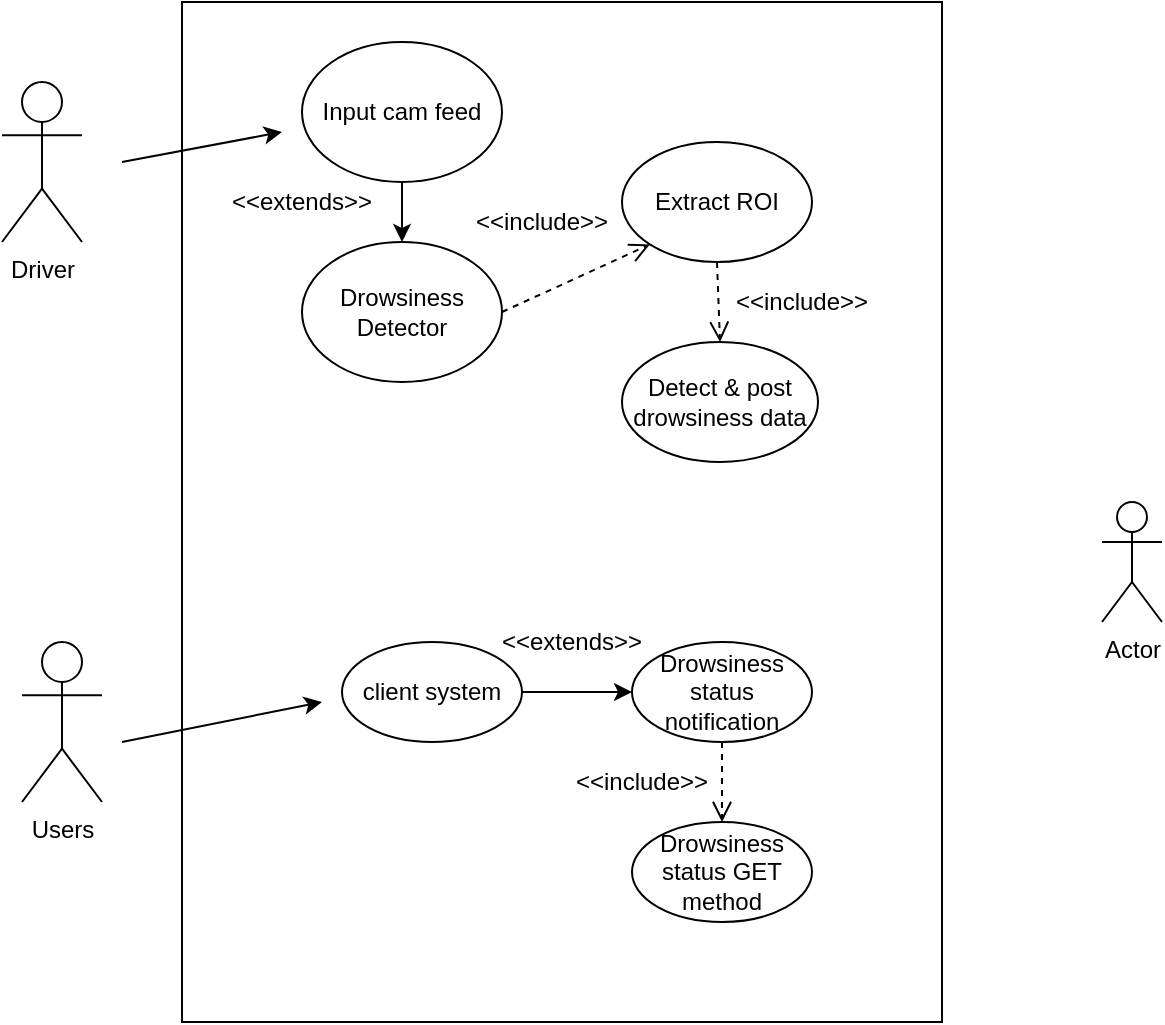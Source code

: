 <mxfile version="14.1.8" type="github">
  <diagram id="rVYyxoajfwzZvBVO0V4h" name="Page-1">
    <mxGraphModel dx="526" dy="264" grid="1" gridSize="10" guides="1" tooltips="1" connect="1" arrows="1" fold="1" page="1" pageScale="1" pageWidth="850" pageHeight="1100" math="0" shadow="0">
      <root>
        <mxCell id="0" />
        <mxCell id="1" parent="0" />
        <mxCell id="I6dQO1a8oMifDUHwkLTG-2" value="" style="whiteSpace=wrap;html=1;" vertex="1" parent="1">
          <mxGeometry x="230" y="70" width="380" height="510" as="geometry" />
        </mxCell>
        <mxCell id="I6dQO1a8oMifDUHwkLTG-5" value="Actor" style="shape=umlActor;verticalLabelPosition=bottom;verticalAlign=top;html=1;outlineConnect=0;" vertex="1" parent="1">
          <mxGeometry x="690" y="320" width="30" height="60" as="geometry" />
        </mxCell>
        <mxCell id="I6dQO1a8oMifDUHwkLTG-6" value="Input cam feed" style="ellipse;whiteSpace=wrap;html=1;" vertex="1" parent="1">
          <mxGeometry x="290" y="90" width="100" height="70" as="geometry" />
        </mxCell>
        <mxCell id="I6dQO1a8oMifDUHwkLTG-11" value="" style="endArrow=classic;html=1;" edge="1" parent="1">
          <mxGeometry width="50" height="50" relative="1" as="geometry">
            <mxPoint x="200" y="150" as="sourcePoint" />
            <mxPoint x="280" y="135" as="targetPoint" />
          </mxGeometry>
        </mxCell>
        <mxCell id="I6dQO1a8oMifDUHwkLTG-16" value="&amp;lt;&amp;lt;extends&amp;gt;&amp;gt;" style="text;html=1;strokeColor=none;fillColor=none;align=center;verticalAlign=middle;whiteSpace=wrap;" vertex="1" parent="1">
          <mxGeometry x="270" y="160" width="40" height="20" as="geometry" />
        </mxCell>
        <mxCell id="I6dQO1a8oMifDUHwkLTG-17" value="Drowsiness Detector" style="ellipse;whiteSpace=wrap;html=1;" vertex="1" parent="1">
          <mxGeometry x="290" y="190" width="100" height="70" as="geometry" />
        </mxCell>
        <mxCell id="I6dQO1a8oMifDUHwkLTG-19" value="" style="endArrow=classic;html=1;entryX=0.5;entryY=0;entryDx=0;entryDy=0;" edge="1" parent="1" source="I6dQO1a8oMifDUHwkLTG-6" target="I6dQO1a8oMifDUHwkLTG-17">
          <mxGeometry width="50" height="50" relative="1" as="geometry">
            <mxPoint x="360" y="190" as="sourcePoint" />
            <mxPoint x="410" y="140" as="targetPoint" />
          </mxGeometry>
        </mxCell>
        <mxCell id="I6dQO1a8oMifDUHwkLTG-20" value="Extract ROI" style="ellipse;whiteSpace=wrap;html=1;" vertex="1" parent="1">
          <mxGeometry x="450" y="140" width="95" height="60" as="geometry" />
        </mxCell>
        <mxCell id="I6dQO1a8oMifDUHwkLTG-21" value="Detect &amp;amp; post drowsiness data" style="ellipse;whiteSpace=wrap;html=1;" vertex="1" parent="1">
          <mxGeometry x="450" y="240" width="98" height="60" as="geometry" />
        </mxCell>
        <mxCell id="I6dQO1a8oMifDUHwkLTG-27" value="Driver" style="shape=umlActor;verticalLabelPosition=bottom;verticalAlign=top;html=1;rounded=0;sketch=0;" vertex="1" parent="1">
          <mxGeometry x="140" y="110" width="40" height="80" as="geometry" />
        </mxCell>
        <mxCell id="I6dQO1a8oMifDUHwkLTG-30" value="&amp;lt;&amp;lt;include&amp;gt;&amp;gt;" style="text;html=1;strokeColor=none;fillColor=none;align=center;verticalAlign=middle;whiteSpace=wrap;rounded=0;sketch=0;" vertex="1" parent="1">
          <mxGeometry x="390" y="170" width="40" height="20" as="geometry" />
        </mxCell>
        <mxCell id="I6dQO1a8oMifDUHwkLTG-31" value="&amp;lt;&amp;lt;include&amp;gt;&amp;gt;" style="text;html=1;strokeColor=none;fillColor=none;align=center;verticalAlign=middle;whiteSpace=wrap;rounded=0;sketch=0;" vertex="1" parent="1">
          <mxGeometry x="520" y="210" width="40" height="20" as="geometry" />
        </mxCell>
        <mxCell id="I6dQO1a8oMifDUHwkLTG-32" value="&lt;br&gt;" style="html=1;verticalAlign=bottom;endArrow=open;dashed=1;endSize=8;exitX=1;exitY=0.5;exitDx=0;exitDy=0;entryX=0;entryY=1;entryDx=0;entryDy=0;" edge="1" parent="1" source="I6dQO1a8oMifDUHwkLTG-17" target="I6dQO1a8oMifDUHwkLTG-20">
          <mxGeometry relative="1" as="geometry">
            <mxPoint x="470" y="220" as="sourcePoint" />
            <mxPoint x="390" y="220" as="targetPoint" />
            <Array as="points" />
          </mxGeometry>
        </mxCell>
        <mxCell id="I6dQO1a8oMifDUHwkLTG-33" value="&lt;br&gt;" style="html=1;verticalAlign=bottom;endArrow=open;dashed=1;endSize=8;exitX=0.5;exitY=1;exitDx=0;exitDy=0;entryX=0.5;entryY=0;entryDx=0;entryDy=0;" edge="1" parent="1" source="I6dQO1a8oMifDUHwkLTG-20" target="I6dQO1a8oMifDUHwkLTG-21">
          <mxGeometry relative="1" as="geometry">
            <mxPoint x="400" y="235" as="sourcePoint" />
            <mxPoint x="474.091" y="201.325" as="targetPoint" />
            <Array as="points" />
          </mxGeometry>
        </mxCell>
        <mxCell id="I6dQO1a8oMifDUHwkLTG-35" value="client system" style="ellipse;whiteSpace=wrap;html=1;rounded=0;sketch=0;" vertex="1" parent="1">
          <mxGeometry x="310" y="390" width="90" height="50" as="geometry" />
        </mxCell>
        <mxCell id="I6dQO1a8oMifDUHwkLTG-36" value="Users" style="shape=umlActor;verticalLabelPosition=bottom;verticalAlign=top;html=1;rounded=0;sketch=0;" vertex="1" parent="1">
          <mxGeometry x="150" y="390" width="40" height="80" as="geometry" />
        </mxCell>
        <mxCell id="I6dQO1a8oMifDUHwkLTG-42" value="" style="endArrow=classic;html=1;" edge="1" parent="1">
          <mxGeometry width="50" height="50" relative="1" as="geometry">
            <mxPoint x="200" y="440" as="sourcePoint" />
            <mxPoint x="300" y="420" as="targetPoint" />
          </mxGeometry>
        </mxCell>
        <mxCell id="I6dQO1a8oMifDUHwkLTG-43" value="Drowsiness status notification" style="ellipse;whiteSpace=wrap;html=1;rounded=0;sketch=0;" vertex="1" parent="1">
          <mxGeometry x="455" y="390" width="90" height="50" as="geometry" />
        </mxCell>
        <mxCell id="I6dQO1a8oMifDUHwkLTG-45" value="" style="endArrow=classic;html=1;entryX=0;entryY=0.5;entryDx=0;entryDy=0;exitX=1;exitY=0.5;exitDx=0;exitDy=0;" edge="1" parent="1" source="I6dQO1a8oMifDUHwkLTG-35" target="I6dQO1a8oMifDUHwkLTG-43">
          <mxGeometry width="50" height="50" relative="1" as="geometry">
            <mxPoint x="210" y="450" as="sourcePoint" />
            <mxPoint x="310" y="430" as="targetPoint" />
          </mxGeometry>
        </mxCell>
        <mxCell id="I6dQO1a8oMifDUHwkLTG-46" value="&amp;lt;&amp;lt;extends&amp;gt;&amp;gt;" style="text;html=1;strokeColor=none;fillColor=none;align=center;verticalAlign=middle;whiteSpace=wrap;" vertex="1" parent="1">
          <mxGeometry x="405" y="350" width="40" height="80" as="geometry" />
        </mxCell>
        <mxCell id="I6dQO1a8oMifDUHwkLTG-47" value="Drowsiness status GET method" style="ellipse;whiteSpace=wrap;html=1;rounded=0;sketch=0;" vertex="1" parent="1">
          <mxGeometry x="455" y="480" width="90" height="50" as="geometry" />
        </mxCell>
        <mxCell id="I6dQO1a8oMifDUHwkLTG-48" value="&lt;br&gt;" style="html=1;verticalAlign=bottom;endArrow=open;dashed=1;endSize=8;entryX=0.5;entryY=0;entryDx=0;entryDy=0;exitX=0.5;exitY=1;exitDx=0;exitDy=0;" edge="1" parent="1" source="I6dQO1a8oMifDUHwkLTG-43" target="I6dQO1a8oMifDUHwkLTG-47">
          <mxGeometry relative="1" as="geometry">
            <mxPoint x="399" y="384" as="sourcePoint" />
            <mxPoint x="473.091" y="350.325" as="targetPoint" />
            <Array as="points" />
          </mxGeometry>
        </mxCell>
        <mxCell id="I6dQO1a8oMifDUHwkLTG-49" value="&amp;lt;&amp;lt;include&amp;gt;&amp;gt;" style="text;html=1;strokeColor=none;fillColor=none;align=center;verticalAlign=middle;whiteSpace=wrap;rounded=0;sketch=0;" vertex="1" parent="1">
          <mxGeometry x="440" y="450" width="40" height="20" as="geometry" />
        </mxCell>
      </root>
    </mxGraphModel>
  </diagram>
</mxfile>
